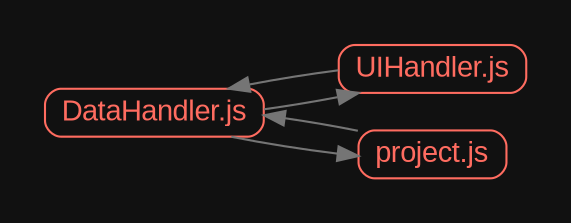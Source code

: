 digraph G {
	graph [bb="0,0,231,64",
		bgcolor="#111111",
		layout=dot,
		overlap=false,
		pad=0.3,
		rankdir=LR
	];
	node [color="#c6c5fe",
		fontcolor="#c6c5fe",
		fontname=Arial,
		fontsize="14px",
		height=0,
		label="\N",
		shape=box,
		style=rounded
	];
	edge [color="#757575"];
	"DataHandler.js"	[color="#ff6c60",
		fontcolor="#ff6c60",
		height=0.31944,
		pos="52.5,31.5",
		width=1.4583];
	"UIHandler.js"	[color="#ff6c60",
		fontcolor="#ff6c60",
		height=0.31944,
		pos="186,52.5",
		width=1.25];
	"DataHandler.js" -> "UIHandler.js"	[pos="e,150.56,40.982 105.09,33.13 116.77,34.76 129.08,36.785 140.44,38.955"];
	"project.js"	[color="#ff6c60",
		fontcolor="#ff6c60",
		height=0.31944,
		pos="186,11.5",
		width=0.98611];
	"DataHandler.js" -> "project.js"	[pos="e,150.47,10.729 89.433,19.944 105.18,16.803 123.81,13.856 140.43,11.85"];
	"UIHandler.js" -> "DataHandler.js"	[pos="e,88.05,43.041 140.77,51.854 127.07,50.104 111.97,47.698 98.239,45.078"];
	"project.js" -> "DataHandler.js"	[pos="e,105.09,30.262 150.17,22.835 139.38,25.012 127.16,27.104 115.13,28.865"];
}
